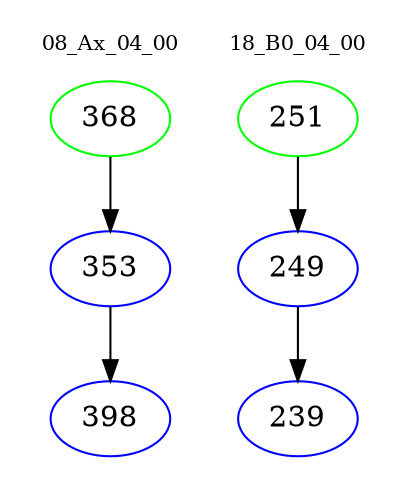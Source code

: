 digraph{
subgraph cluster_0 {
color = white
label = "08_Ax_04_00";
fontsize=10;
T0_368 [label="368", color="green"]
T0_368 -> T0_353 [color="black"]
T0_353 [label="353", color="blue"]
T0_353 -> T0_398 [color="black"]
T0_398 [label="398", color="blue"]
}
subgraph cluster_1 {
color = white
label = "18_B0_04_00";
fontsize=10;
T1_251 [label="251", color="green"]
T1_251 -> T1_249 [color="black"]
T1_249 [label="249", color="blue"]
T1_249 -> T1_239 [color="black"]
T1_239 [label="239", color="blue"]
}
}
